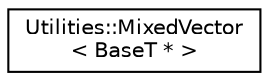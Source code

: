 digraph "Graphical Class Hierarchy"
{
 // LATEX_PDF_SIZE
  edge [fontname="Helvetica",fontsize="10",labelfontname="Helvetica",labelfontsize="10"];
  node [fontname="Helvetica",fontsize="10",shape=record];
  rankdir="LR";
  Node0 [label="Utilities::MixedVector\l\< BaseT * \>",height=0.2,width=0.4,color="black", fillcolor="white", style="filled",URL="$class_utilities_1_1_mixed_vector_3_01_base_t_01_5_01_4.html",tooltip="A MixedVector for pointers."];
}
